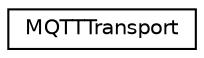 digraph "Graphical Class Hierarchy"
{
  edge [fontname="Helvetica",fontsize="10",labelfontname="Helvetica",labelfontsize="10"];
  node [fontname="Helvetica",fontsize="10",shape=record];
  rankdir="LR";
  Node0 [label="MQTTTransport",height=0.2,width=0.4,color="black", fillcolor="white", style="filled",URL="$struct_m_q_t_t_transport.html"];
}
